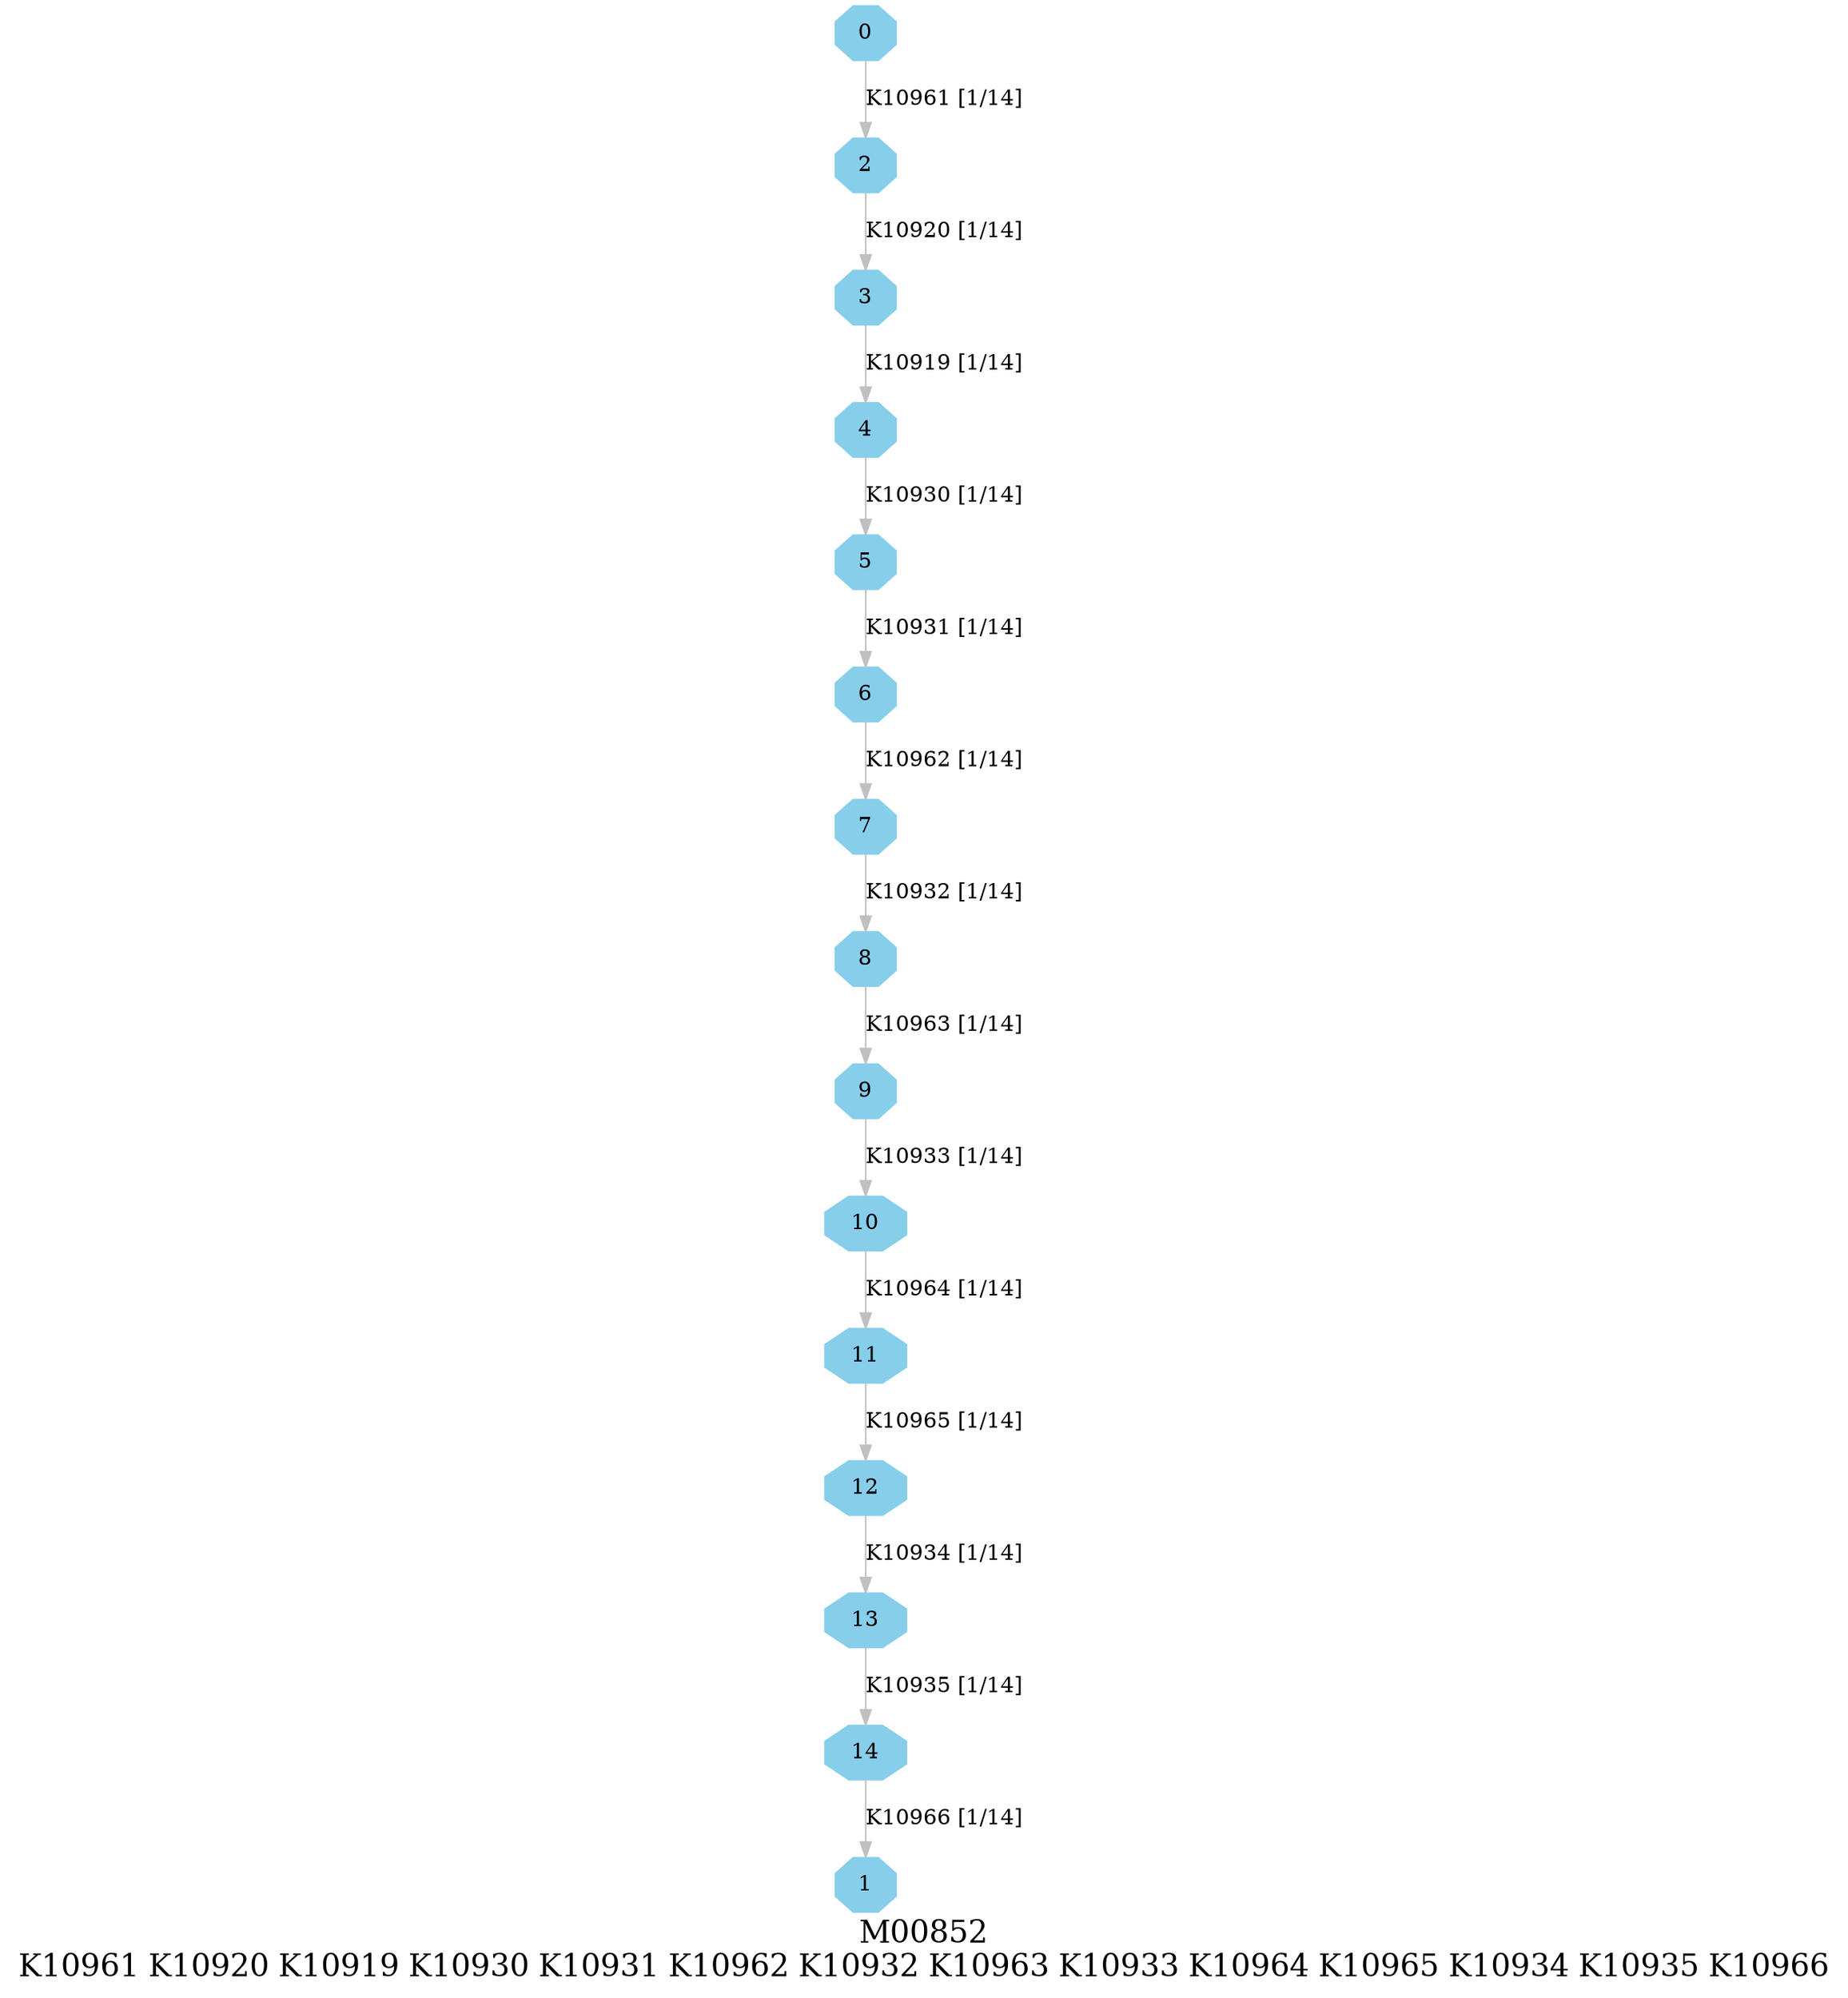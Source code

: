 digraph G {
graph [label="M00852
K10961 K10920 K10919 K10930 K10931 K10962 K10932 K10963 K10933 K10964 K10965 K10934 K10935 K10966",fontsize=20];
node [shape=box,style=filled];
edge [len=3,color=grey];
{node [width=.3,height=.3,shape=octagon,style=filled,color=skyblue] 0 1 2 3 4 5 6 7 8 9 10 11 12 13 14 }
0 -> 2 [label="K10961 [1/14]"];
2 -> 3 [label="K10920 [1/14]"];
3 -> 4 [label="K10919 [1/14]"];
4 -> 5 [label="K10930 [1/14]"];
5 -> 6 [label="K10931 [1/14]"];
6 -> 7 [label="K10962 [1/14]"];
7 -> 8 [label="K10932 [1/14]"];
8 -> 9 [label="K10963 [1/14]"];
9 -> 10 [label="K10933 [1/14]"];
10 -> 11 [label="K10964 [1/14]"];
11 -> 12 [label="K10965 [1/14]"];
12 -> 13 [label="K10934 [1/14]"];
13 -> 14 [label="K10935 [1/14]"];
14 -> 1 [label="K10966 [1/14]"];
}